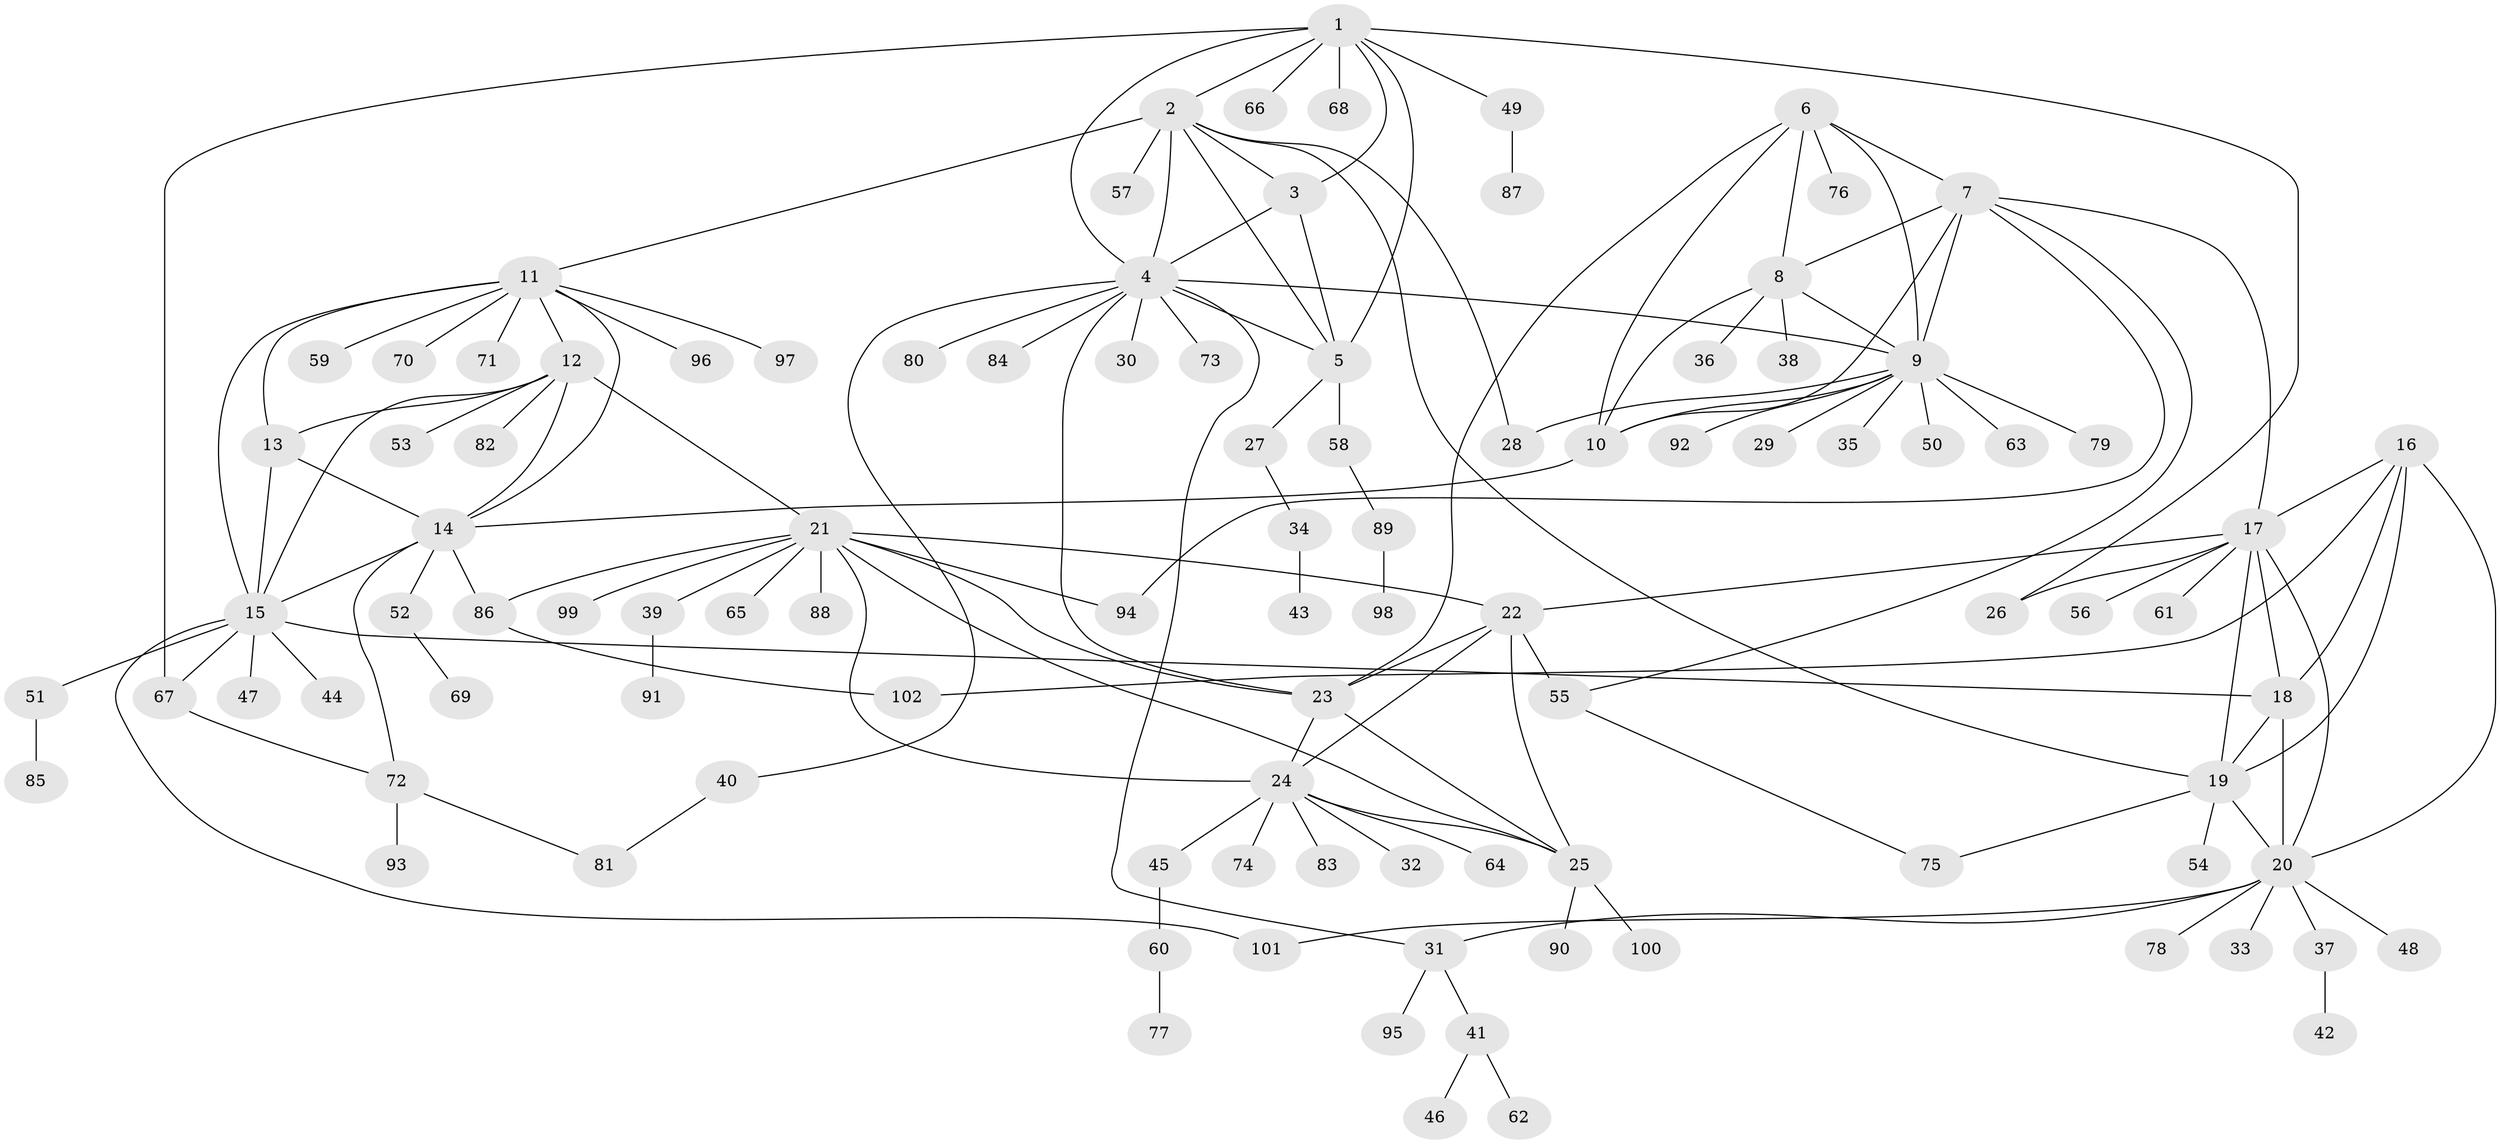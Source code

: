 // coarse degree distribution, {3: 0.06666666666666667, 4: 0.06666666666666667, 6: 0.06666666666666667, 1: 0.6333333333333333, 8: 0.03333333333333333, 5: 0.03333333333333333, 2: 0.03333333333333333, 9: 0.03333333333333333, 7: 0.03333333333333333}
// Generated by graph-tools (version 1.1) at 2025/57/03/04/25 21:57:57]
// undirected, 102 vertices, 149 edges
graph export_dot {
graph [start="1"]
  node [color=gray90,style=filled];
  1;
  2;
  3;
  4;
  5;
  6;
  7;
  8;
  9;
  10;
  11;
  12;
  13;
  14;
  15;
  16;
  17;
  18;
  19;
  20;
  21;
  22;
  23;
  24;
  25;
  26;
  27;
  28;
  29;
  30;
  31;
  32;
  33;
  34;
  35;
  36;
  37;
  38;
  39;
  40;
  41;
  42;
  43;
  44;
  45;
  46;
  47;
  48;
  49;
  50;
  51;
  52;
  53;
  54;
  55;
  56;
  57;
  58;
  59;
  60;
  61;
  62;
  63;
  64;
  65;
  66;
  67;
  68;
  69;
  70;
  71;
  72;
  73;
  74;
  75;
  76;
  77;
  78;
  79;
  80;
  81;
  82;
  83;
  84;
  85;
  86;
  87;
  88;
  89;
  90;
  91;
  92;
  93;
  94;
  95;
  96;
  97;
  98;
  99;
  100;
  101;
  102;
  1 -- 2;
  1 -- 3;
  1 -- 4;
  1 -- 5;
  1 -- 26;
  1 -- 49;
  1 -- 66;
  1 -- 67;
  1 -- 68;
  2 -- 3;
  2 -- 4;
  2 -- 5;
  2 -- 11;
  2 -- 19;
  2 -- 28;
  2 -- 57;
  3 -- 4;
  3 -- 5;
  4 -- 5;
  4 -- 9;
  4 -- 23;
  4 -- 30;
  4 -- 31;
  4 -- 40;
  4 -- 73;
  4 -- 80;
  4 -- 84;
  5 -- 27;
  5 -- 58;
  6 -- 7;
  6 -- 8;
  6 -- 9;
  6 -- 10;
  6 -- 23;
  6 -- 76;
  7 -- 8;
  7 -- 9;
  7 -- 10;
  7 -- 17;
  7 -- 55;
  7 -- 94;
  8 -- 9;
  8 -- 10;
  8 -- 36;
  8 -- 38;
  9 -- 10;
  9 -- 28;
  9 -- 29;
  9 -- 35;
  9 -- 50;
  9 -- 63;
  9 -- 79;
  9 -- 92;
  10 -- 14;
  11 -- 12;
  11 -- 13;
  11 -- 14;
  11 -- 15;
  11 -- 59;
  11 -- 70;
  11 -- 71;
  11 -- 96;
  11 -- 97;
  12 -- 13;
  12 -- 14;
  12 -- 15;
  12 -- 21;
  12 -- 53;
  12 -- 82;
  13 -- 14;
  13 -- 15;
  14 -- 15;
  14 -- 52;
  14 -- 72;
  14 -- 86;
  15 -- 18;
  15 -- 44;
  15 -- 47;
  15 -- 51;
  15 -- 67;
  15 -- 101;
  16 -- 17;
  16 -- 18;
  16 -- 19;
  16 -- 20;
  16 -- 102;
  17 -- 18;
  17 -- 19;
  17 -- 20;
  17 -- 22;
  17 -- 26;
  17 -- 56;
  17 -- 61;
  18 -- 19;
  18 -- 20;
  19 -- 20;
  19 -- 54;
  19 -- 75;
  20 -- 31;
  20 -- 33;
  20 -- 37;
  20 -- 48;
  20 -- 78;
  20 -- 101;
  21 -- 22;
  21 -- 23;
  21 -- 24;
  21 -- 25;
  21 -- 39;
  21 -- 65;
  21 -- 86;
  21 -- 88;
  21 -- 94;
  21 -- 99;
  22 -- 23;
  22 -- 24;
  22 -- 25;
  22 -- 55;
  23 -- 24;
  23 -- 25;
  24 -- 25;
  24 -- 32;
  24 -- 45;
  24 -- 64;
  24 -- 74;
  24 -- 83;
  25 -- 90;
  25 -- 100;
  27 -- 34;
  31 -- 41;
  31 -- 95;
  34 -- 43;
  37 -- 42;
  39 -- 91;
  40 -- 81;
  41 -- 46;
  41 -- 62;
  45 -- 60;
  49 -- 87;
  51 -- 85;
  52 -- 69;
  55 -- 75;
  58 -- 89;
  60 -- 77;
  67 -- 72;
  72 -- 81;
  72 -- 93;
  86 -- 102;
  89 -- 98;
}
